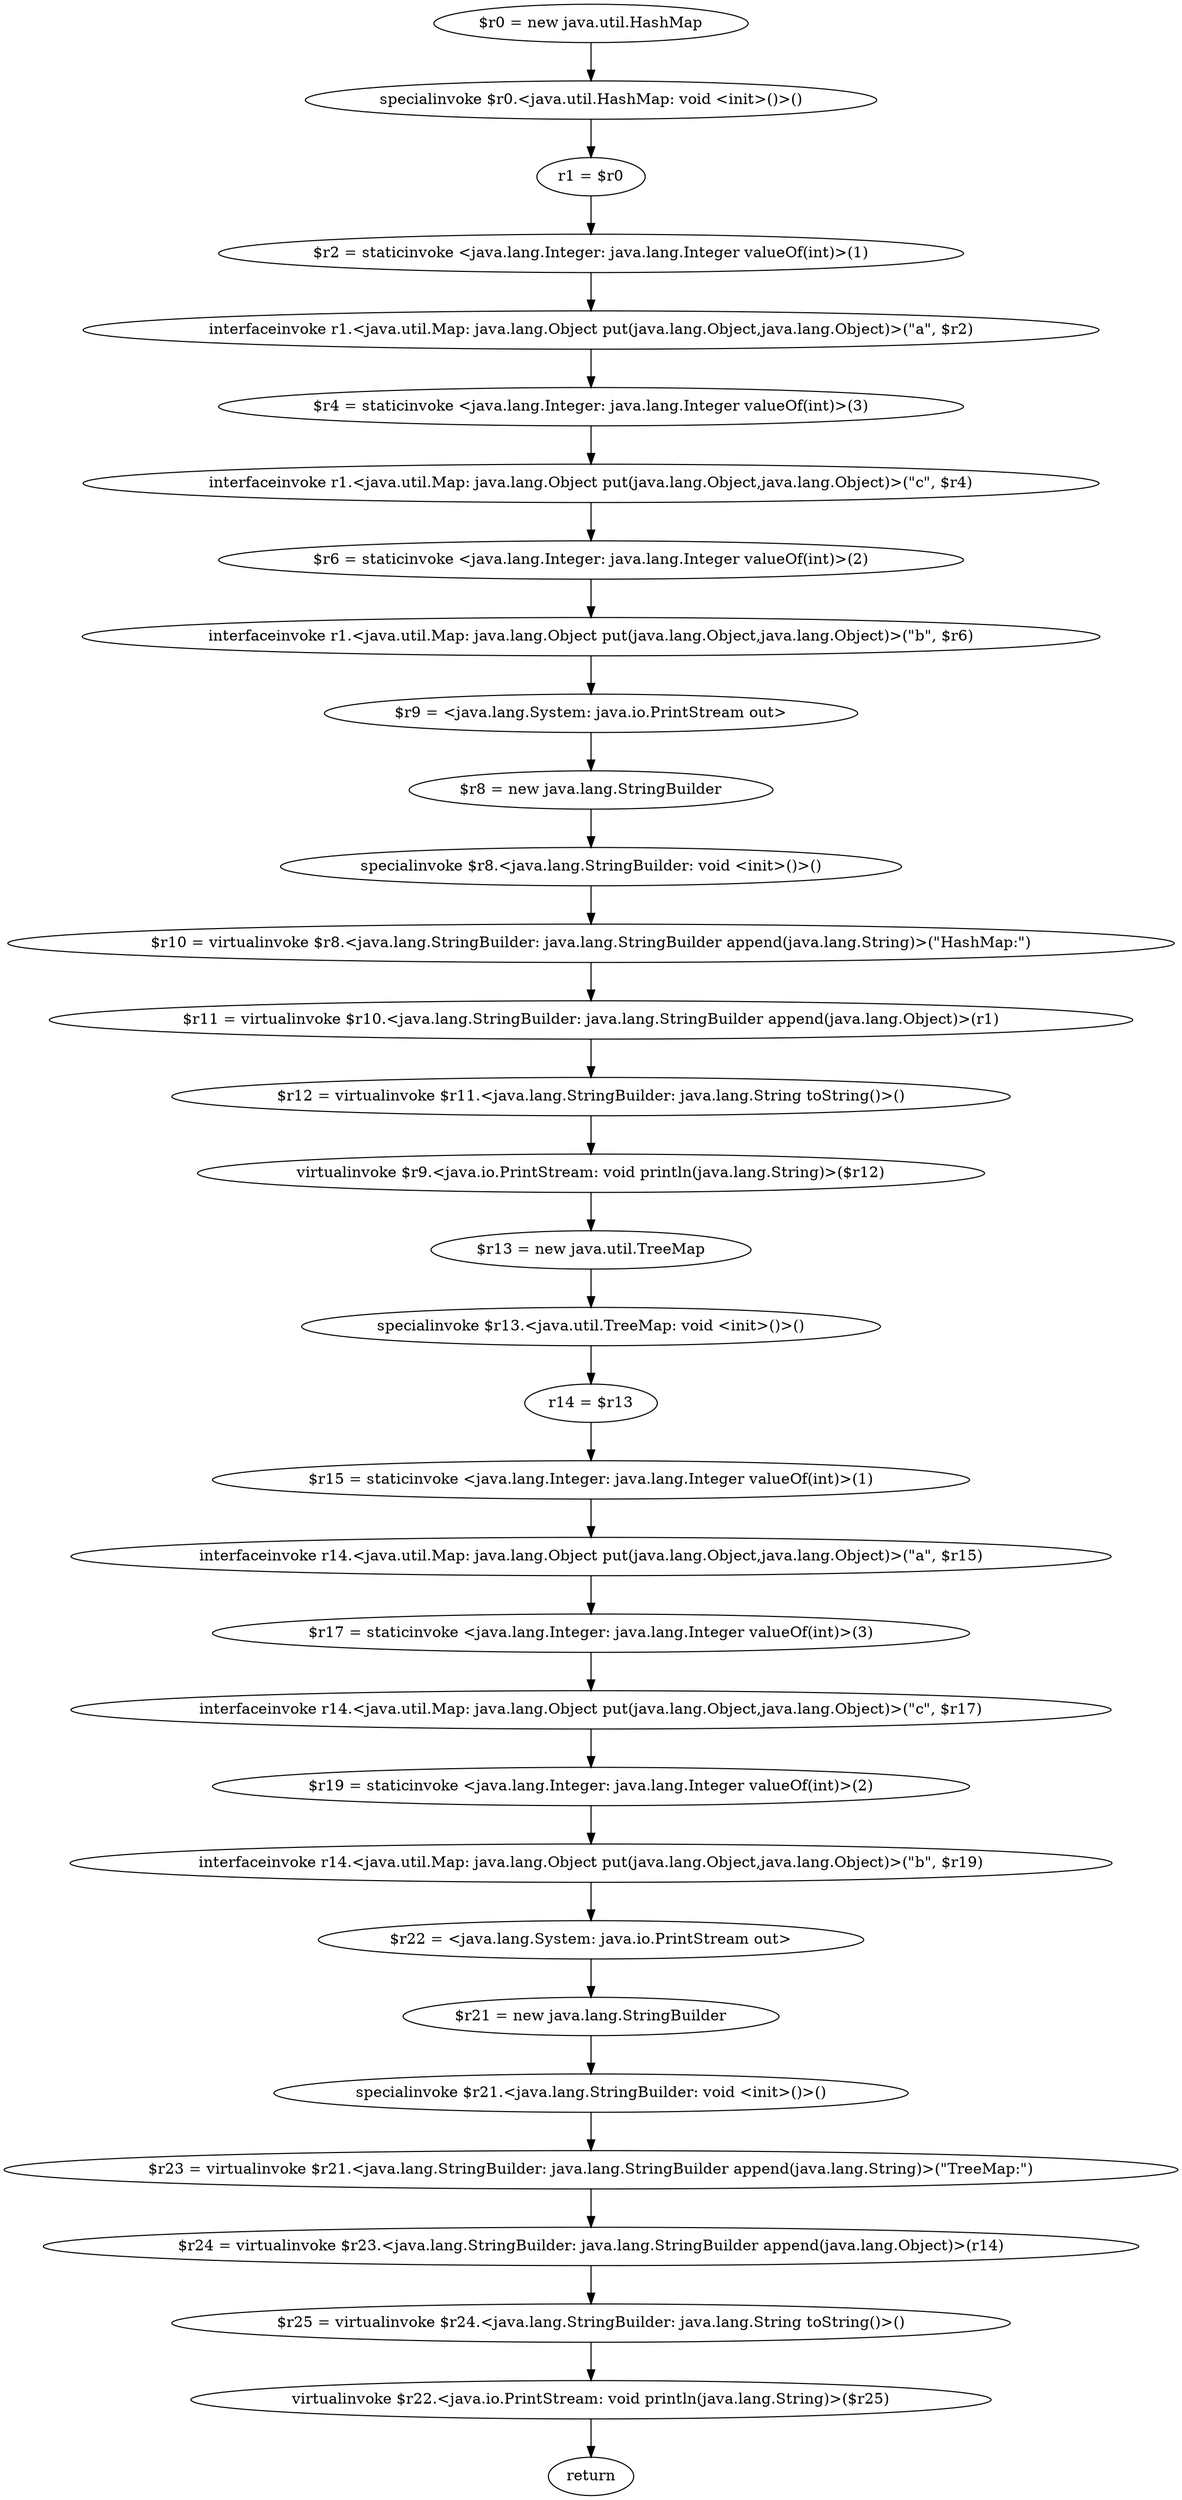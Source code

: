 digraph "unitGraph" {
    "$r0 = new java.util.HashMap"
    "specialinvoke $r0.<java.util.HashMap: void <init>()>()"
    "r1 = $r0"
    "$r2 = staticinvoke <java.lang.Integer: java.lang.Integer valueOf(int)>(1)"
    "interfaceinvoke r1.<java.util.Map: java.lang.Object put(java.lang.Object,java.lang.Object)>(\"a\", $r2)"
    "$r4 = staticinvoke <java.lang.Integer: java.lang.Integer valueOf(int)>(3)"
    "interfaceinvoke r1.<java.util.Map: java.lang.Object put(java.lang.Object,java.lang.Object)>(\"c\", $r4)"
    "$r6 = staticinvoke <java.lang.Integer: java.lang.Integer valueOf(int)>(2)"
    "interfaceinvoke r1.<java.util.Map: java.lang.Object put(java.lang.Object,java.lang.Object)>(\"b\", $r6)"
    "$r9 = <java.lang.System: java.io.PrintStream out>"
    "$r8 = new java.lang.StringBuilder"
    "specialinvoke $r8.<java.lang.StringBuilder: void <init>()>()"
    "$r10 = virtualinvoke $r8.<java.lang.StringBuilder: java.lang.StringBuilder append(java.lang.String)>(\"HashMap:\")"
    "$r11 = virtualinvoke $r10.<java.lang.StringBuilder: java.lang.StringBuilder append(java.lang.Object)>(r1)"
    "$r12 = virtualinvoke $r11.<java.lang.StringBuilder: java.lang.String toString()>()"
    "virtualinvoke $r9.<java.io.PrintStream: void println(java.lang.String)>($r12)"
    "$r13 = new java.util.TreeMap"
    "specialinvoke $r13.<java.util.TreeMap: void <init>()>()"
    "r14 = $r13"
    "$r15 = staticinvoke <java.lang.Integer: java.lang.Integer valueOf(int)>(1)"
    "interfaceinvoke r14.<java.util.Map: java.lang.Object put(java.lang.Object,java.lang.Object)>(\"a\", $r15)"
    "$r17 = staticinvoke <java.lang.Integer: java.lang.Integer valueOf(int)>(3)"
    "interfaceinvoke r14.<java.util.Map: java.lang.Object put(java.lang.Object,java.lang.Object)>(\"c\", $r17)"
    "$r19 = staticinvoke <java.lang.Integer: java.lang.Integer valueOf(int)>(2)"
    "interfaceinvoke r14.<java.util.Map: java.lang.Object put(java.lang.Object,java.lang.Object)>(\"b\", $r19)"
    "$r22 = <java.lang.System: java.io.PrintStream out>"
    "$r21 = new java.lang.StringBuilder"
    "specialinvoke $r21.<java.lang.StringBuilder: void <init>()>()"
    "$r23 = virtualinvoke $r21.<java.lang.StringBuilder: java.lang.StringBuilder append(java.lang.String)>(\"TreeMap:\")"
    "$r24 = virtualinvoke $r23.<java.lang.StringBuilder: java.lang.StringBuilder append(java.lang.Object)>(r14)"
    "$r25 = virtualinvoke $r24.<java.lang.StringBuilder: java.lang.String toString()>()"
    "virtualinvoke $r22.<java.io.PrintStream: void println(java.lang.String)>($r25)"
    "return"
    "$r0 = new java.util.HashMap"->"specialinvoke $r0.<java.util.HashMap: void <init>()>()";
    "specialinvoke $r0.<java.util.HashMap: void <init>()>()"->"r1 = $r0";
    "r1 = $r0"->"$r2 = staticinvoke <java.lang.Integer: java.lang.Integer valueOf(int)>(1)";
    "$r2 = staticinvoke <java.lang.Integer: java.lang.Integer valueOf(int)>(1)"->"interfaceinvoke r1.<java.util.Map: java.lang.Object put(java.lang.Object,java.lang.Object)>(\"a\", $r2)";
    "interfaceinvoke r1.<java.util.Map: java.lang.Object put(java.lang.Object,java.lang.Object)>(\"a\", $r2)"->"$r4 = staticinvoke <java.lang.Integer: java.lang.Integer valueOf(int)>(3)";
    "$r4 = staticinvoke <java.lang.Integer: java.lang.Integer valueOf(int)>(3)"->"interfaceinvoke r1.<java.util.Map: java.lang.Object put(java.lang.Object,java.lang.Object)>(\"c\", $r4)";
    "interfaceinvoke r1.<java.util.Map: java.lang.Object put(java.lang.Object,java.lang.Object)>(\"c\", $r4)"->"$r6 = staticinvoke <java.lang.Integer: java.lang.Integer valueOf(int)>(2)";
    "$r6 = staticinvoke <java.lang.Integer: java.lang.Integer valueOf(int)>(2)"->"interfaceinvoke r1.<java.util.Map: java.lang.Object put(java.lang.Object,java.lang.Object)>(\"b\", $r6)";
    "interfaceinvoke r1.<java.util.Map: java.lang.Object put(java.lang.Object,java.lang.Object)>(\"b\", $r6)"->"$r9 = <java.lang.System: java.io.PrintStream out>";
    "$r9 = <java.lang.System: java.io.PrintStream out>"->"$r8 = new java.lang.StringBuilder";
    "$r8 = new java.lang.StringBuilder"->"specialinvoke $r8.<java.lang.StringBuilder: void <init>()>()";
    "specialinvoke $r8.<java.lang.StringBuilder: void <init>()>()"->"$r10 = virtualinvoke $r8.<java.lang.StringBuilder: java.lang.StringBuilder append(java.lang.String)>(\"HashMap:\")";
    "$r10 = virtualinvoke $r8.<java.lang.StringBuilder: java.lang.StringBuilder append(java.lang.String)>(\"HashMap:\")"->"$r11 = virtualinvoke $r10.<java.lang.StringBuilder: java.lang.StringBuilder append(java.lang.Object)>(r1)";
    "$r11 = virtualinvoke $r10.<java.lang.StringBuilder: java.lang.StringBuilder append(java.lang.Object)>(r1)"->"$r12 = virtualinvoke $r11.<java.lang.StringBuilder: java.lang.String toString()>()";
    "$r12 = virtualinvoke $r11.<java.lang.StringBuilder: java.lang.String toString()>()"->"virtualinvoke $r9.<java.io.PrintStream: void println(java.lang.String)>($r12)";
    "virtualinvoke $r9.<java.io.PrintStream: void println(java.lang.String)>($r12)"->"$r13 = new java.util.TreeMap";
    "$r13 = new java.util.TreeMap"->"specialinvoke $r13.<java.util.TreeMap: void <init>()>()";
    "specialinvoke $r13.<java.util.TreeMap: void <init>()>()"->"r14 = $r13";
    "r14 = $r13"->"$r15 = staticinvoke <java.lang.Integer: java.lang.Integer valueOf(int)>(1)";
    "$r15 = staticinvoke <java.lang.Integer: java.lang.Integer valueOf(int)>(1)"->"interfaceinvoke r14.<java.util.Map: java.lang.Object put(java.lang.Object,java.lang.Object)>(\"a\", $r15)";
    "interfaceinvoke r14.<java.util.Map: java.lang.Object put(java.lang.Object,java.lang.Object)>(\"a\", $r15)"->"$r17 = staticinvoke <java.lang.Integer: java.lang.Integer valueOf(int)>(3)";
    "$r17 = staticinvoke <java.lang.Integer: java.lang.Integer valueOf(int)>(3)"->"interfaceinvoke r14.<java.util.Map: java.lang.Object put(java.lang.Object,java.lang.Object)>(\"c\", $r17)";
    "interfaceinvoke r14.<java.util.Map: java.lang.Object put(java.lang.Object,java.lang.Object)>(\"c\", $r17)"->"$r19 = staticinvoke <java.lang.Integer: java.lang.Integer valueOf(int)>(2)";
    "$r19 = staticinvoke <java.lang.Integer: java.lang.Integer valueOf(int)>(2)"->"interfaceinvoke r14.<java.util.Map: java.lang.Object put(java.lang.Object,java.lang.Object)>(\"b\", $r19)";
    "interfaceinvoke r14.<java.util.Map: java.lang.Object put(java.lang.Object,java.lang.Object)>(\"b\", $r19)"->"$r22 = <java.lang.System: java.io.PrintStream out>";
    "$r22 = <java.lang.System: java.io.PrintStream out>"->"$r21 = new java.lang.StringBuilder";
    "$r21 = new java.lang.StringBuilder"->"specialinvoke $r21.<java.lang.StringBuilder: void <init>()>()";
    "specialinvoke $r21.<java.lang.StringBuilder: void <init>()>()"->"$r23 = virtualinvoke $r21.<java.lang.StringBuilder: java.lang.StringBuilder append(java.lang.String)>(\"TreeMap:\")";
    "$r23 = virtualinvoke $r21.<java.lang.StringBuilder: java.lang.StringBuilder append(java.lang.String)>(\"TreeMap:\")"->"$r24 = virtualinvoke $r23.<java.lang.StringBuilder: java.lang.StringBuilder append(java.lang.Object)>(r14)";
    "$r24 = virtualinvoke $r23.<java.lang.StringBuilder: java.lang.StringBuilder append(java.lang.Object)>(r14)"->"$r25 = virtualinvoke $r24.<java.lang.StringBuilder: java.lang.String toString()>()";
    "$r25 = virtualinvoke $r24.<java.lang.StringBuilder: java.lang.String toString()>()"->"virtualinvoke $r22.<java.io.PrintStream: void println(java.lang.String)>($r25)";
    "virtualinvoke $r22.<java.io.PrintStream: void println(java.lang.String)>($r25)"->"return";
}
